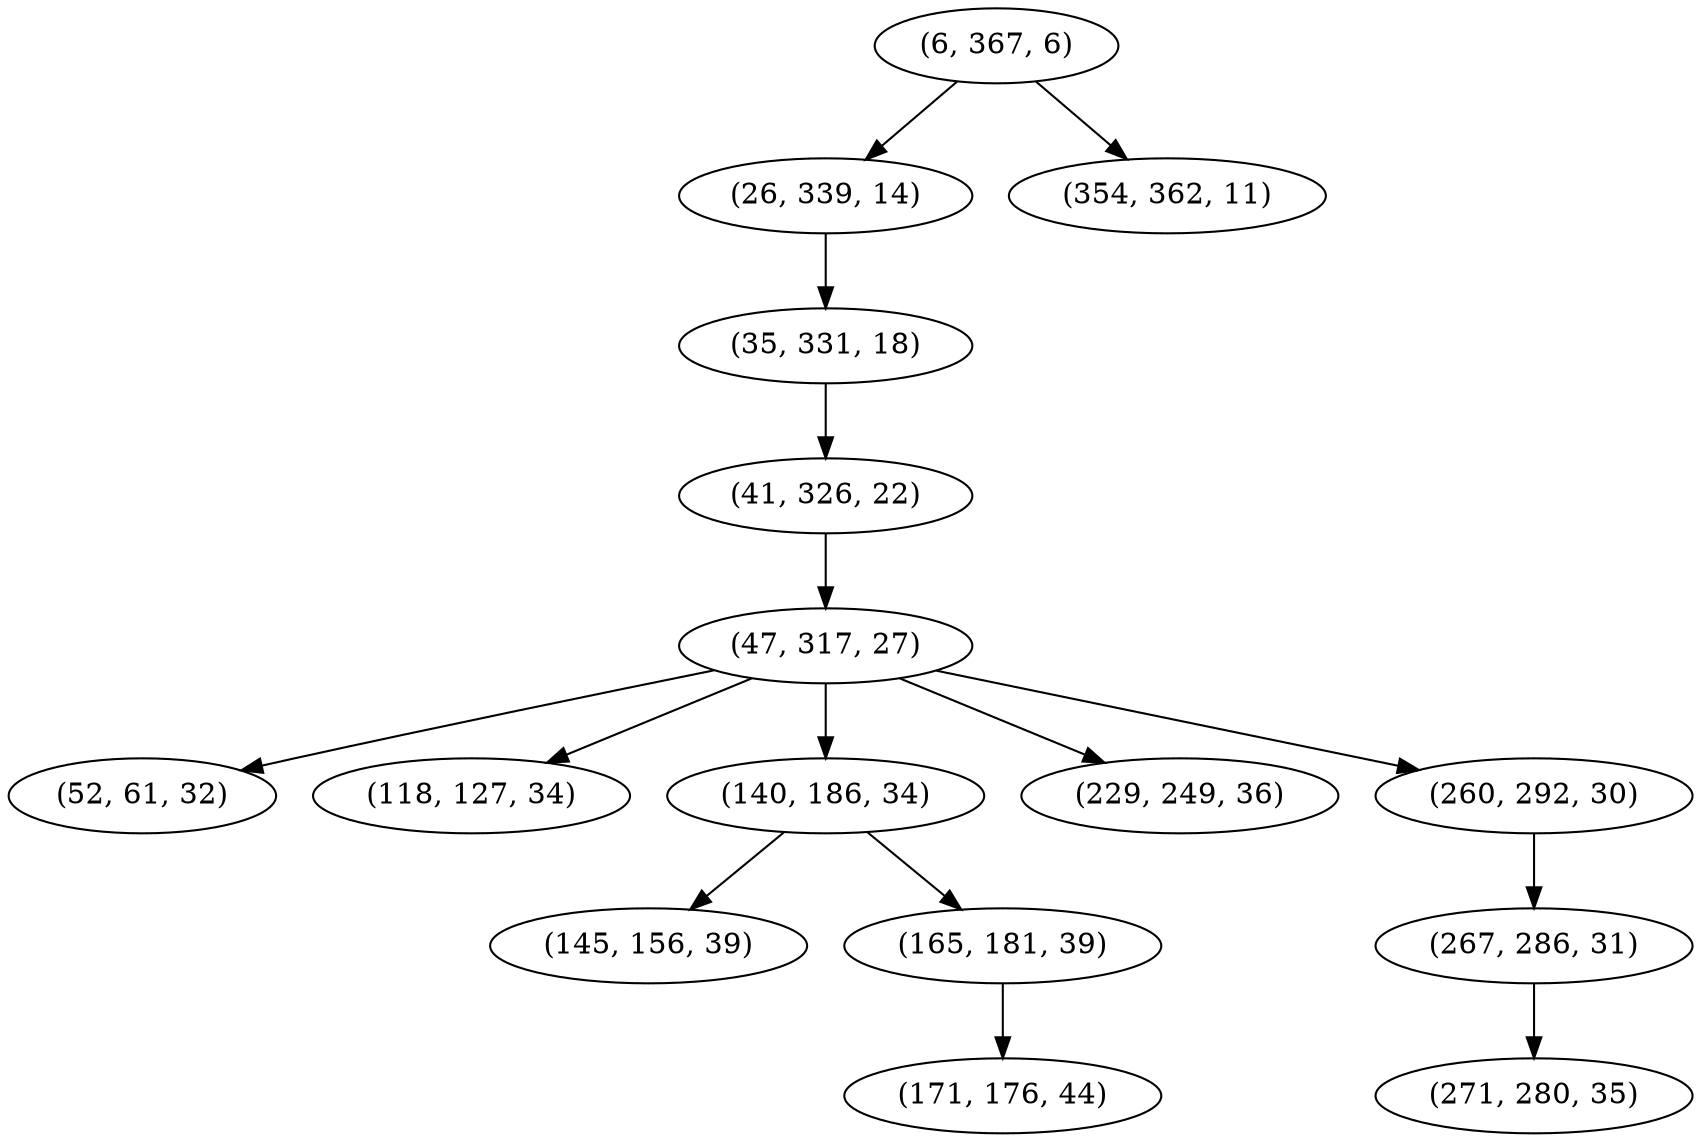 digraph tree {
    "(6, 367, 6)";
    "(26, 339, 14)";
    "(35, 331, 18)";
    "(41, 326, 22)";
    "(47, 317, 27)";
    "(52, 61, 32)";
    "(118, 127, 34)";
    "(140, 186, 34)";
    "(145, 156, 39)";
    "(165, 181, 39)";
    "(171, 176, 44)";
    "(229, 249, 36)";
    "(260, 292, 30)";
    "(267, 286, 31)";
    "(271, 280, 35)";
    "(354, 362, 11)";
    "(6, 367, 6)" -> "(26, 339, 14)";
    "(6, 367, 6)" -> "(354, 362, 11)";
    "(26, 339, 14)" -> "(35, 331, 18)";
    "(35, 331, 18)" -> "(41, 326, 22)";
    "(41, 326, 22)" -> "(47, 317, 27)";
    "(47, 317, 27)" -> "(52, 61, 32)";
    "(47, 317, 27)" -> "(118, 127, 34)";
    "(47, 317, 27)" -> "(140, 186, 34)";
    "(47, 317, 27)" -> "(229, 249, 36)";
    "(47, 317, 27)" -> "(260, 292, 30)";
    "(140, 186, 34)" -> "(145, 156, 39)";
    "(140, 186, 34)" -> "(165, 181, 39)";
    "(165, 181, 39)" -> "(171, 176, 44)";
    "(260, 292, 30)" -> "(267, 286, 31)";
    "(267, 286, 31)" -> "(271, 280, 35)";
}
